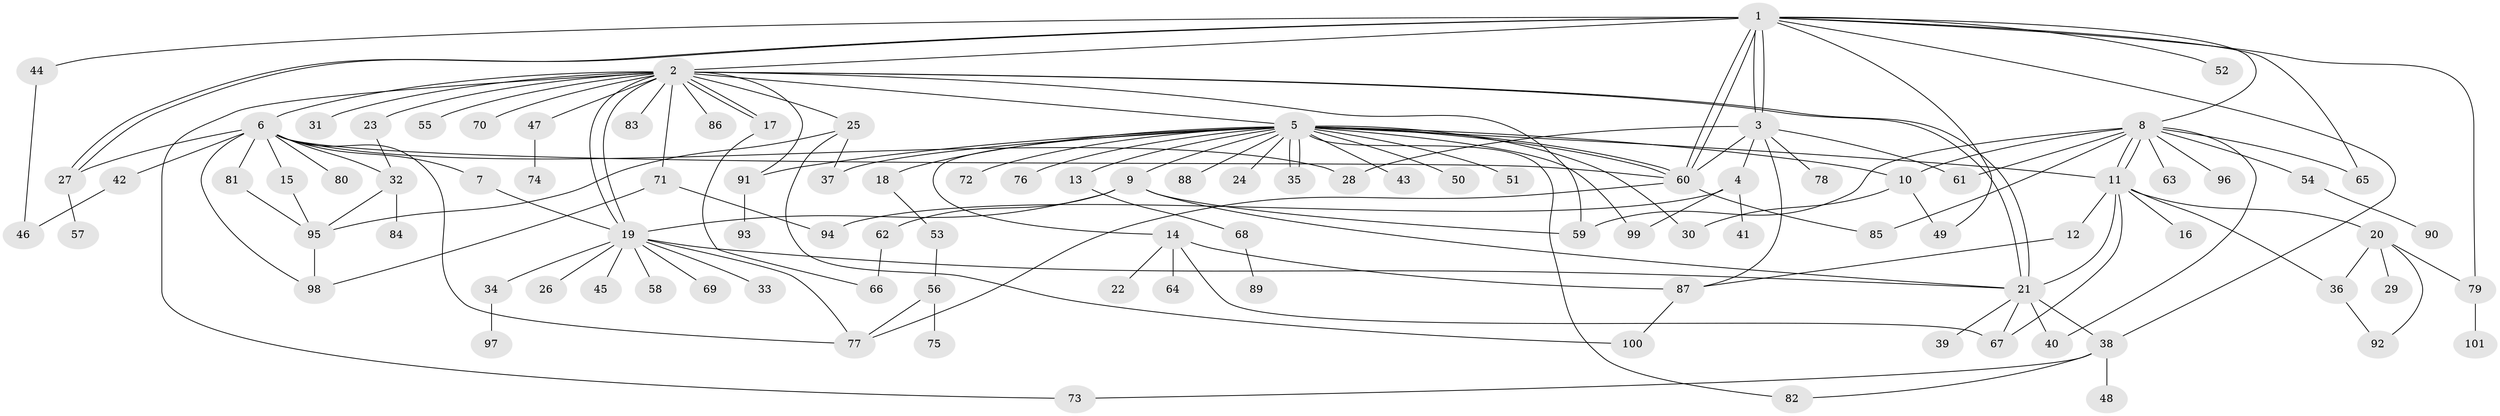 // Generated by graph-tools (version 1.1) at 2025/35/03/09/25 02:35:22]
// undirected, 101 vertices, 155 edges
graph export_dot {
graph [start="1"]
  node [color=gray90,style=filled];
  1;
  2;
  3;
  4;
  5;
  6;
  7;
  8;
  9;
  10;
  11;
  12;
  13;
  14;
  15;
  16;
  17;
  18;
  19;
  20;
  21;
  22;
  23;
  24;
  25;
  26;
  27;
  28;
  29;
  30;
  31;
  32;
  33;
  34;
  35;
  36;
  37;
  38;
  39;
  40;
  41;
  42;
  43;
  44;
  45;
  46;
  47;
  48;
  49;
  50;
  51;
  52;
  53;
  54;
  55;
  56;
  57;
  58;
  59;
  60;
  61;
  62;
  63;
  64;
  65;
  66;
  67;
  68;
  69;
  70;
  71;
  72;
  73;
  74;
  75;
  76;
  77;
  78;
  79;
  80;
  81;
  82;
  83;
  84;
  85;
  86;
  87;
  88;
  89;
  90;
  91;
  92;
  93;
  94;
  95;
  96;
  97;
  98;
  99;
  100;
  101;
  1 -- 2;
  1 -- 3;
  1 -- 3;
  1 -- 8;
  1 -- 27;
  1 -- 27;
  1 -- 38;
  1 -- 44;
  1 -- 49;
  1 -- 52;
  1 -- 60;
  1 -- 60;
  1 -- 65;
  1 -- 79;
  2 -- 5;
  2 -- 6;
  2 -- 17;
  2 -- 17;
  2 -- 19;
  2 -- 19;
  2 -- 21;
  2 -- 21;
  2 -- 23;
  2 -- 25;
  2 -- 31;
  2 -- 47;
  2 -- 55;
  2 -- 59;
  2 -- 70;
  2 -- 71;
  2 -- 73;
  2 -- 83;
  2 -- 86;
  2 -- 91;
  3 -- 4;
  3 -- 28;
  3 -- 60;
  3 -- 61;
  3 -- 78;
  3 -- 87;
  4 -- 41;
  4 -- 94;
  4 -- 99;
  5 -- 9;
  5 -- 10;
  5 -- 11;
  5 -- 13;
  5 -- 14;
  5 -- 18;
  5 -- 24;
  5 -- 30;
  5 -- 35;
  5 -- 35;
  5 -- 37;
  5 -- 43;
  5 -- 50;
  5 -- 51;
  5 -- 60;
  5 -- 60;
  5 -- 72;
  5 -- 76;
  5 -- 82;
  5 -- 88;
  5 -- 91;
  5 -- 99;
  6 -- 7;
  6 -- 15;
  6 -- 27;
  6 -- 28;
  6 -- 32;
  6 -- 42;
  6 -- 60;
  6 -- 77;
  6 -- 80;
  6 -- 81;
  6 -- 98;
  7 -- 19;
  8 -- 10;
  8 -- 11;
  8 -- 11;
  8 -- 40;
  8 -- 54;
  8 -- 59;
  8 -- 61;
  8 -- 63;
  8 -- 65;
  8 -- 85;
  8 -- 96;
  9 -- 19;
  9 -- 21;
  9 -- 59;
  9 -- 62;
  10 -- 30;
  10 -- 49;
  11 -- 12;
  11 -- 16;
  11 -- 20;
  11 -- 21;
  11 -- 36;
  11 -- 67;
  12 -- 87;
  13 -- 68;
  14 -- 22;
  14 -- 64;
  14 -- 67;
  14 -- 87;
  15 -- 95;
  17 -- 66;
  18 -- 53;
  19 -- 21;
  19 -- 26;
  19 -- 33;
  19 -- 34;
  19 -- 45;
  19 -- 58;
  19 -- 69;
  19 -- 77;
  20 -- 29;
  20 -- 36;
  20 -- 79;
  20 -- 92;
  21 -- 38;
  21 -- 39;
  21 -- 40;
  21 -- 67;
  23 -- 32;
  25 -- 37;
  25 -- 95;
  25 -- 100;
  27 -- 57;
  32 -- 84;
  32 -- 95;
  34 -- 97;
  36 -- 92;
  38 -- 48;
  38 -- 73;
  38 -- 82;
  42 -- 46;
  44 -- 46;
  47 -- 74;
  53 -- 56;
  54 -- 90;
  56 -- 75;
  56 -- 77;
  60 -- 77;
  60 -- 85;
  62 -- 66;
  68 -- 89;
  71 -- 94;
  71 -- 98;
  79 -- 101;
  81 -- 95;
  87 -- 100;
  91 -- 93;
  95 -- 98;
}
